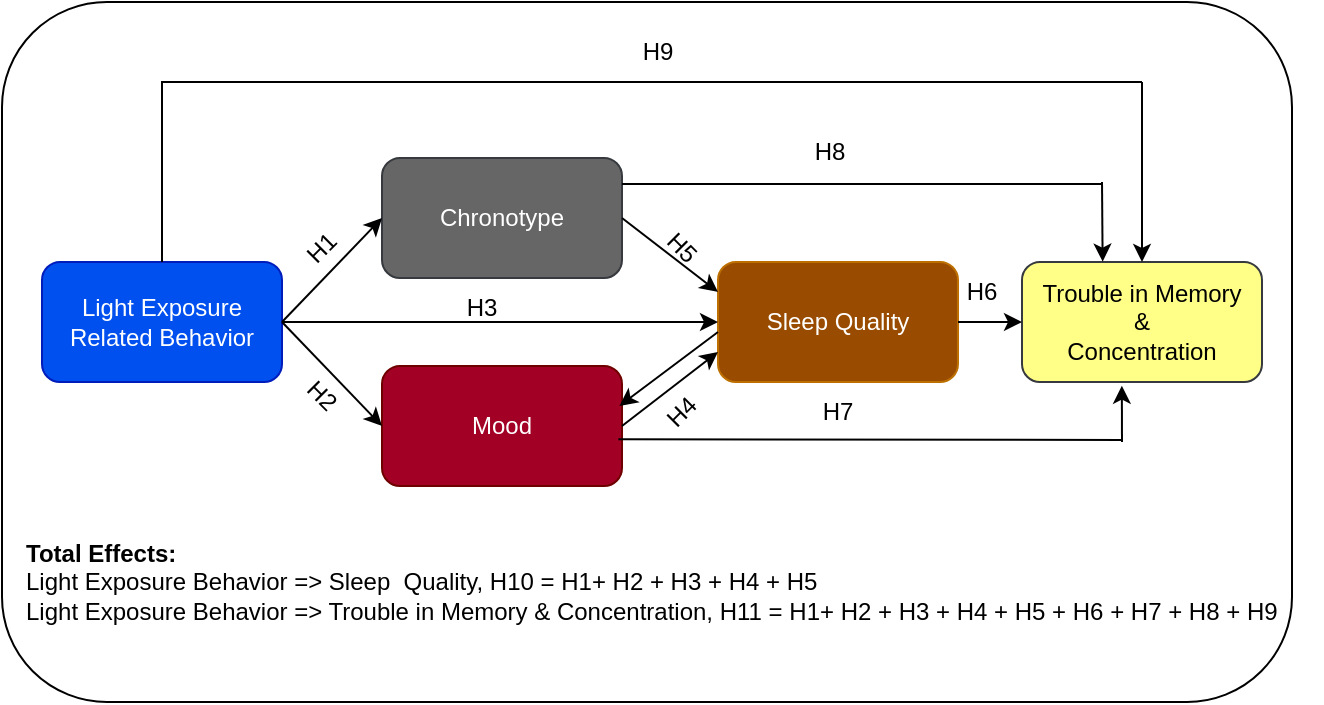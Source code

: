<mxfile version="21.2.1" type="device">
  <diagram id="NsdpEy4Bq-5lYYQo4wYt" name="Page-1">
    <mxGraphModel dx="1194" dy="596" grid="1" gridSize="10" guides="1" tooltips="1" connect="1" arrows="1" fold="1" page="1" pageScale="1" pageWidth="827" pageHeight="1169" math="0" shadow="0">
      <root>
        <mxCell id="0" />
        <mxCell id="1" parent="0" />
        <mxCell id="0aWc_kJHrLQ2eeijHxjB-21" value="" style="rounded=1;whiteSpace=wrap;html=1;" parent="1" vertex="1">
          <mxGeometry y="80" width="645" height="350" as="geometry" />
        </mxCell>
        <mxCell id="0aWc_kJHrLQ2eeijHxjB-1" value="Light Exposure Related Behavior" style="rounded=1;whiteSpace=wrap;html=1;fillColor=#0050ef;fontColor=#ffffff;strokeColor=#001DBC;" parent="1" vertex="1">
          <mxGeometry x="20" y="210" width="120" height="60" as="geometry" />
        </mxCell>
        <mxCell id="0aWc_kJHrLQ2eeijHxjB-4" value="&lt;font color=&quot;#ffffff&quot;&gt;Chronotype&lt;/font&gt;" style="rounded=1;whiteSpace=wrap;html=1;fillColor=#666666;strokeColor=#36393d;" parent="1" vertex="1">
          <mxGeometry x="190" y="158" width="120" height="60" as="geometry" />
        </mxCell>
        <mxCell id="0aWc_kJHrLQ2eeijHxjB-5" value="Mood" style="rounded=1;whiteSpace=wrap;html=1;fillColor=#a20025;fontColor=#ffffff;strokeColor=#6F0000;" parent="1" vertex="1">
          <mxGeometry x="190" y="262" width="120" height="60" as="geometry" />
        </mxCell>
        <mxCell id="0aWc_kJHrLQ2eeijHxjB-6" value="&lt;font color=&quot;#ffffff&quot;&gt;Sleep Quality&lt;/font&gt;" style="rounded=1;whiteSpace=wrap;html=1;fillColor=#994C00;strokeColor=#BD7000;fontColor=#000000;" parent="1" vertex="1">
          <mxGeometry x="358" y="210" width="120" height="60" as="geometry" />
        </mxCell>
        <mxCell id="0aWc_kJHrLQ2eeijHxjB-7" value="Trouble in Memory&lt;br&gt;&amp;amp;&lt;br&gt;Concentration" style="rounded=1;whiteSpace=wrap;html=1;fillColor=#ffff88;strokeColor=#36393d;" parent="1" vertex="1">
          <mxGeometry x="510" y="210" width="120" height="60" as="geometry" />
        </mxCell>
        <mxCell id="0aWc_kJHrLQ2eeijHxjB-8" value="" style="endArrow=none;html=1;rounded=0;exitX=0.5;exitY=0;exitDx=0;exitDy=0;" parent="1" source="0aWc_kJHrLQ2eeijHxjB-1" edge="1">
          <mxGeometry width="50" height="50" relative="1" as="geometry">
            <mxPoint x="390" y="410" as="sourcePoint" />
            <mxPoint x="570" y="120" as="targetPoint" />
            <Array as="points">
              <mxPoint x="80" y="120" />
            </Array>
          </mxGeometry>
        </mxCell>
        <mxCell id="0aWc_kJHrLQ2eeijHxjB-9" value="" style="endArrow=classic;html=1;rounded=0;entryX=0.5;entryY=0;entryDx=0;entryDy=0;" parent="1" target="0aWc_kJHrLQ2eeijHxjB-7" edge="1">
          <mxGeometry width="50" height="50" relative="1" as="geometry">
            <mxPoint x="570" y="120" as="sourcePoint" />
            <mxPoint x="640" y="390" as="targetPoint" />
          </mxGeometry>
        </mxCell>
        <mxCell id="0aWc_kJHrLQ2eeijHxjB-10" value="" style="endArrow=classic;html=1;rounded=0;entryX=0;entryY=0.5;entryDx=0;entryDy=0;" parent="1" target="0aWc_kJHrLQ2eeijHxjB-6" edge="1">
          <mxGeometry width="50" height="50" relative="1" as="geometry">
            <mxPoint x="140" y="240" as="sourcePoint" />
            <mxPoint x="238" y="210" as="targetPoint" />
          </mxGeometry>
        </mxCell>
        <mxCell id="0aWc_kJHrLQ2eeijHxjB-11" value="" style="endArrow=classic;html=1;rounded=0;exitX=1;exitY=0.5;exitDx=0;exitDy=0;entryX=0;entryY=0.5;entryDx=0;entryDy=0;" parent="1" source="0aWc_kJHrLQ2eeijHxjB-6" target="0aWc_kJHrLQ2eeijHxjB-7" edge="1">
          <mxGeometry width="50" height="50" relative="1" as="geometry">
            <mxPoint x="440" y="370" as="sourcePoint" />
            <mxPoint x="490" y="320" as="targetPoint" />
          </mxGeometry>
        </mxCell>
        <mxCell id="0aWc_kJHrLQ2eeijHxjB-12" value="" style="endArrow=classic;html=1;rounded=0;exitX=1;exitY=0.5;exitDx=0;exitDy=0;entryX=0;entryY=0.5;entryDx=0;entryDy=0;" parent="1" source="0aWc_kJHrLQ2eeijHxjB-1" target="0aWc_kJHrLQ2eeijHxjB-4" edge="1">
          <mxGeometry width="50" height="50" relative="1" as="geometry">
            <mxPoint x="168" y="240" as="sourcePoint" />
            <mxPoint x="458" y="180" as="targetPoint" />
          </mxGeometry>
        </mxCell>
        <mxCell id="0aWc_kJHrLQ2eeijHxjB-13" value="" style="endArrow=classic;html=1;rounded=0;entryX=0;entryY=0.5;entryDx=0;entryDy=0;" parent="1" target="0aWc_kJHrLQ2eeijHxjB-5" edge="1">
          <mxGeometry width="50" height="50" relative="1" as="geometry">
            <mxPoint x="140" y="240" as="sourcePoint" />
            <mxPoint x="218" y="380" as="targetPoint" />
          </mxGeometry>
        </mxCell>
        <mxCell id="0aWc_kJHrLQ2eeijHxjB-14" value="" style="endArrow=classic;html=1;rounded=0;exitX=1;exitY=0.5;exitDx=0;exitDy=0;entryX=0;entryY=0.25;entryDx=0;entryDy=0;" parent="1" source="0aWc_kJHrLQ2eeijHxjB-4" target="0aWc_kJHrLQ2eeijHxjB-6" edge="1">
          <mxGeometry width="50" height="50" relative="1" as="geometry">
            <mxPoint x="360" y="210" as="sourcePoint" />
            <mxPoint x="410" y="160" as="targetPoint" />
          </mxGeometry>
        </mxCell>
        <mxCell id="0aWc_kJHrLQ2eeijHxjB-15" value="" style="endArrow=classic;html=1;rounded=0;exitX=1;exitY=0.5;exitDx=0;exitDy=0;entryX=0;entryY=0.75;entryDx=0;entryDy=0;" parent="1" source="0aWc_kJHrLQ2eeijHxjB-5" target="0aWc_kJHrLQ2eeijHxjB-6" edge="1">
          <mxGeometry width="50" height="50" relative="1" as="geometry">
            <mxPoint x="360" y="380" as="sourcePoint" />
            <mxPoint x="410" y="330" as="targetPoint" />
          </mxGeometry>
        </mxCell>
        <mxCell id="0aWc_kJHrLQ2eeijHxjB-16" value="H1" style="text;html=1;strokeColor=none;fillColor=none;align=center;verticalAlign=middle;whiteSpace=wrap;rounded=0;rotation=-45;" parent="1" vertex="1">
          <mxGeometry x="130" y="188" width="60" height="30" as="geometry" />
        </mxCell>
        <mxCell id="0aWc_kJHrLQ2eeijHxjB-17" value="H2" style="text;html=1;strokeColor=none;fillColor=none;align=center;verticalAlign=middle;whiteSpace=wrap;rounded=0;rotation=45;" parent="1" vertex="1">
          <mxGeometry x="130" y="262" width="60" height="30" as="geometry" />
        </mxCell>
        <mxCell id="0aWc_kJHrLQ2eeijHxjB-18" value="H3" style="text;html=1;strokeColor=none;fillColor=none;align=center;verticalAlign=middle;whiteSpace=wrap;rounded=0;rotation=0;" parent="1" vertex="1">
          <mxGeometry x="210" y="218" width="60" height="30" as="geometry" />
        </mxCell>
        <mxCell id="0aWc_kJHrLQ2eeijHxjB-19" value="H4" style="text;html=1;strokeColor=none;fillColor=none;align=center;verticalAlign=middle;whiteSpace=wrap;rounded=0;rotation=-45;" parent="1" vertex="1">
          <mxGeometry x="310" y="270" width="60" height="30" as="geometry" />
        </mxCell>
        <mxCell id="0aWc_kJHrLQ2eeijHxjB-22" value="H5" style="text;html=1;strokeColor=none;fillColor=none;align=center;verticalAlign=middle;whiteSpace=wrap;rounded=0;rotation=45;" parent="1" vertex="1">
          <mxGeometry x="310" y="188" width="60" height="30" as="geometry" />
        </mxCell>
        <mxCell id="0aWc_kJHrLQ2eeijHxjB-24" value="H6" style="text;html=1;strokeColor=none;fillColor=none;align=center;verticalAlign=middle;whiteSpace=wrap;rounded=0;rotation=0;" parent="1" vertex="1">
          <mxGeometry x="460" y="210" width="60" height="30" as="geometry" />
        </mxCell>
        <mxCell id="0aWc_kJHrLQ2eeijHxjB-25" value="H9" style="text;html=1;strokeColor=none;fillColor=none;align=center;verticalAlign=middle;whiteSpace=wrap;rounded=0;rotation=0;" parent="1" vertex="1">
          <mxGeometry x="297.5" y="90" width="60" height="30" as="geometry" />
        </mxCell>
        <mxCell id="wqA7_dURh49d_Ba2_iz8-3" value="" style="endArrow=none;html=1;rounded=0;exitX=0;exitY=0;exitDx=0;exitDy=0;" parent="1" edge="1">
          <mxGeometry width="50" height="50" relative="1" as="geometry">
            <mxPoint x="308.18" y="298.607" as="sourcePoint" />
            <mxPoint x="560" y="299" as="targetPoint" />
          </mxGeometry>
        </mxCell>
        <mxCell id="wqA7_dURh49d_Ba2_iz8-4" value="" style="endArrow=classic;html=1;rounded=0;entryX=0.416;entryY=1.031;entryDx=0;entryDy=0;entryPerimeter=0;" parent="1" target="0aWc_kJHrLQ2eeijHxjB-7" edge="1">
          <mxGeometry width="50" height="50" relative="1" as="geometry">
            <mxPoint x="560" y="300" as="sourcePoint" />
            <mxPoint x="710" y="440" as="targetPoint" />
          </mxGeometry>
        </mxCell>
        <mxCell id="wqA7_dURh49d_Ba2_iz8-5" value="" style="endArrow=none;html=1;rounded=0;exitX=1;exitY=0.25;exitDx=0;exitDy=0;" parent="1" edge="1">
          <mxGeometry width="50" height="50" relative="1" as="geometry">
            <mxPoint x="310.0" y="171.0" as="sourcePoint" />
            <mxPoint x="550" y="171" as="targetPoint" />
          </mxGeometry>
        </mxCell>
        <mxCell id="wqA7_dURh49d_Ba2_iz8-6" value="" style="endArrow=classic;html=1;rounded=0;entryX=0.336;entryY=-0.003;entryDx=0;entryDy=0;entryPerimeter=0;" parent="1" target="0aWc_kJHrLQ2eeijHxjB-7" edge="1">
          <mxGeometry width="50" height="50" relative="1" as="geometry">
            <mxPoint x="550" y="170" as="sourcePoint" />
            <mxPoint x="530" y="230" as="targetPoint" />
          </mxGeometry>
        </mxCell>
        <mxCell id="wqA7_dURh49d_Ba2_iz8-7" value="H8" style="text;html=1;strokeColor=none;fillColor=none;align=center;verticalAlign=middle;whiteSpace=wrap;rounded=0;rotation=0;" parent="1" vertex="1">
          <mxGeometry x="384" y="140" width="60" height="30" as="geometry" />
        </mxCell>
        <mxCell id="wqA7_dURh49d_Ba2_iz8-8" value="H7" style="text;html=1;strokeColor=none;fillColor=none;align=center;verticalAlign=middle;whiteSpace=wrap;rounded=0;rotation=0;" parent="1" vertex="1">
          <mxGeometry x="388" y="270" width="60" height="30" as="geometry" />
        </mxCell>
        <mxCell id="6Kh_L75gQWBFDFtKwTuJ-2" value="" style="endArrow=classic;html=1;rounded=0;entryX=1.006;entryY=0.383;entryDx=0;entryDy=0;entryPerimeter=0;" edge="1" parent="1">
          <mxGeometry width="50" height="50" relative="1" as="geometry">
            <mxPoint x="358" y="245" as="sourcePoint" />
            <mxPoint x="308.72" y="281.98" as="targetPoint" />
          </mxGeometry>
        </mxCell>
        <mxCell id="6Kh_L75gQWBFDFtKwTuJ-3" value="&lt;div style=&quot;&quot;&gt;&lt;b style=&quot;background-color: initial;&quot;&gt;Total Effects:&lt;/b&gt;&lt;/div&gt;Light Exposure Behavior =&amp;gt; Sleep&amp;nbsp; Quality, H10 = H1+ H2 + H3 + H4 + H5&lt;br&gt;Light Exposure Behavior =&amp;gt; Trouble in Memory &amp;amp; Concentration, H11 = H1+ H2 + H3 + H4 + H5 + H6 + H7 + H8 + H9" style="text;html=1;align=left;verticalAlign=middle;resizable=0;points=[];autosize=1;strokeColor=none;fillColor=none;" vertex="1" parent="1">
          <mxGeometry x="10" y="340" width="650" height="60" as="geometry" />
        </mxCell>
      </root>
    </mxGraphModel>
  </diagram>
</mxfile>
